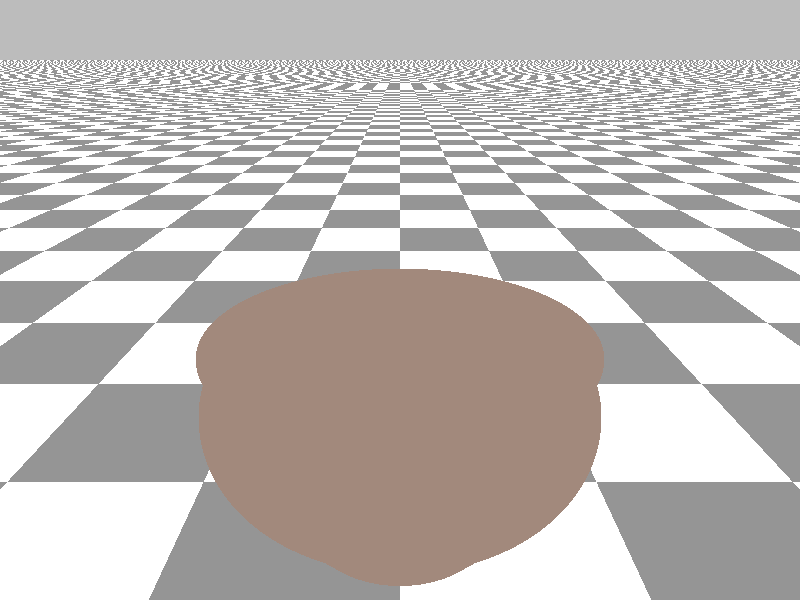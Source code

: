 #version 3.7;

#include "colors.inc"
#include "textures.inc"

#local debugMode = 1;
#if (debugMode)
    global_settings {
        assumed_gamma 1
        charset utf8
    }
#end

#macro Base(vHeight, bRadio, sRadio)`
    sor { 7,
        <0.000000, 0.000000>
        <0.100000, 0.000000>
        <0.200000, 0.540084>
        <0.210970, 0.827004>
        <0.194093, 0.962025>
        <0.286920, 1.000000>
        <0.468354, 1.033755>
    }
#end

// ----------------------------------------
// FatVase
// ----------------------------------------

#macro FatVase(vHeight, bRadio, sRadio, vThickness, vEmptyness)
    #local yTop = vHeight/2;
    #local tsRadio = 0.07 * bRadio;
    merge {
        difference {
            torus {
                bRadio, tsRadio
                translate yTop * y
            }
            box {
                <-(bRadio + tsRadio), yTop + 0.2*tsRadio, -(bRadio + tsRadio)>
                <bRadio + tsRadio, yTop + 0.2*tsRadio + 1, bRadio + tsRadio>
            }
        }
        torus {
            sRadio, bRadio/2
            translate (yTop * 0.7)/2 * y
        }
        cone {
            <0, yTop/16, 0>, bRadio*1.065
            <0, -yTop, 0>, sRadio
        }
        //threshold .65
    }
#end

// ----------------------------------------
// Scene
// ----------------------------------------

#if (debugMode)
    camera {
      location <0, 1, -1.5>
      look_at <0, 0, 1>
    }

    background { White * 0.5 }

    light_source { <-1, 2, -2> color White }

    plane {
        y, -1
        texture {
            pigment { checker rgb<0.3, 0.3, 0.3> White }
        }
    }

    object {
        FatVase(0.6, 0.5, 0.3, 0.05, 0.1)
        //Vase
        texture {
            //Brown_Agate scale 0.1
            pigment { DarkBrown }
            normal { bumps 0.4 scale 0.05 }
            finish { phong 1 }
        }
        //rotate 30*x
    }
#end
